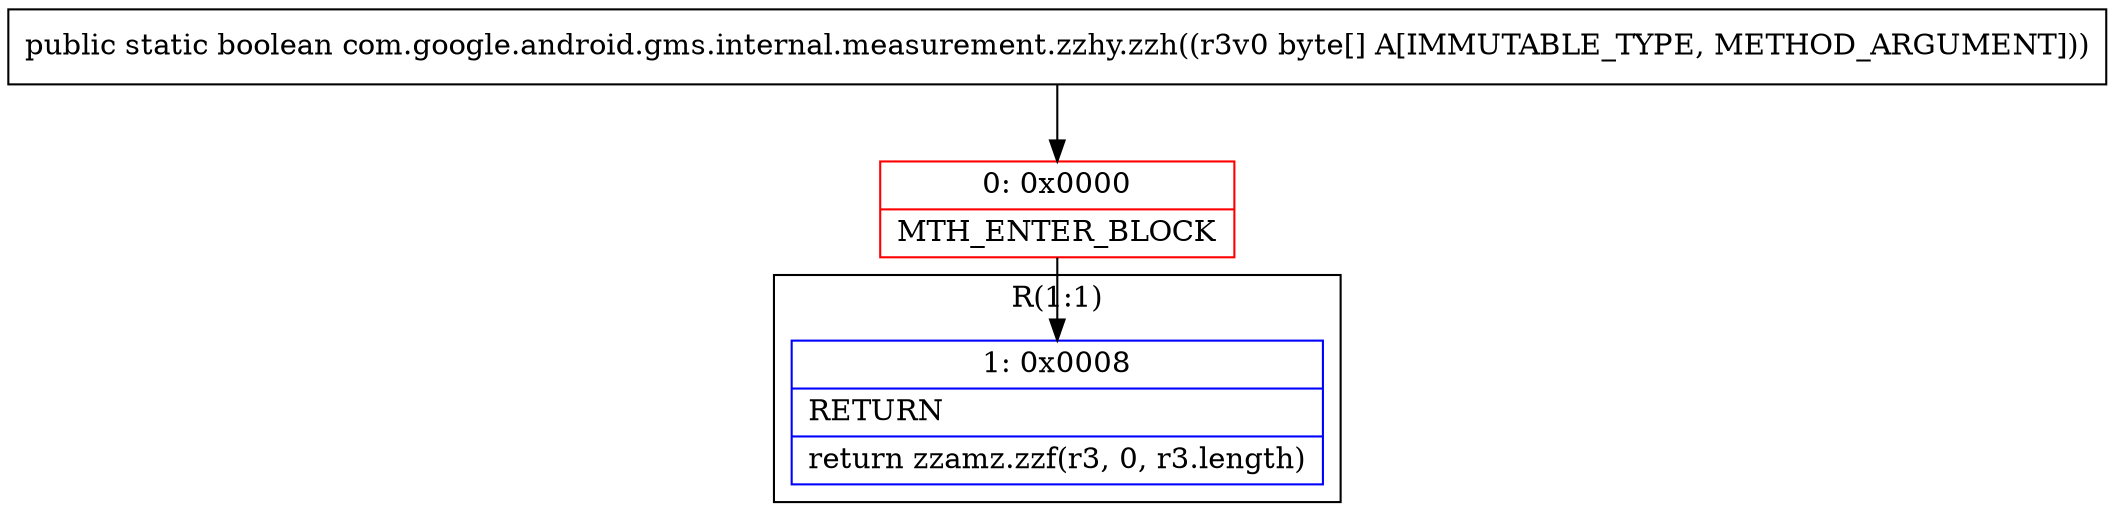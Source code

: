 digraph "CFG forcom.google.android.gms.internal.measurement.zzhy.zzh([B)Z" {
subgraph cluster_Region_1792041385 {
label = "R(1:1)";
node [shape=record,color=blue];
Node_1 [shape=record,label="{1\:\ 0x0008|RETURN\l|return zzamz.zzf(r3, 0, r3.length)\l}"];
}
Node_0 [shape=record,color=red,label="{0\:\ 0x0000|MTH_ENTER_BLOCK\l}"];
MethodNode[shape=record,label="{public static boolean com.google.android.gms.internal.measurement.zzhy.zzh((r3v0 byte[] A[IMMUTABLE_TYPE, METHOD_ARGUMENT])) }"];
MethodNode -> Node_0;
Node_0 -> Node_1;
}

